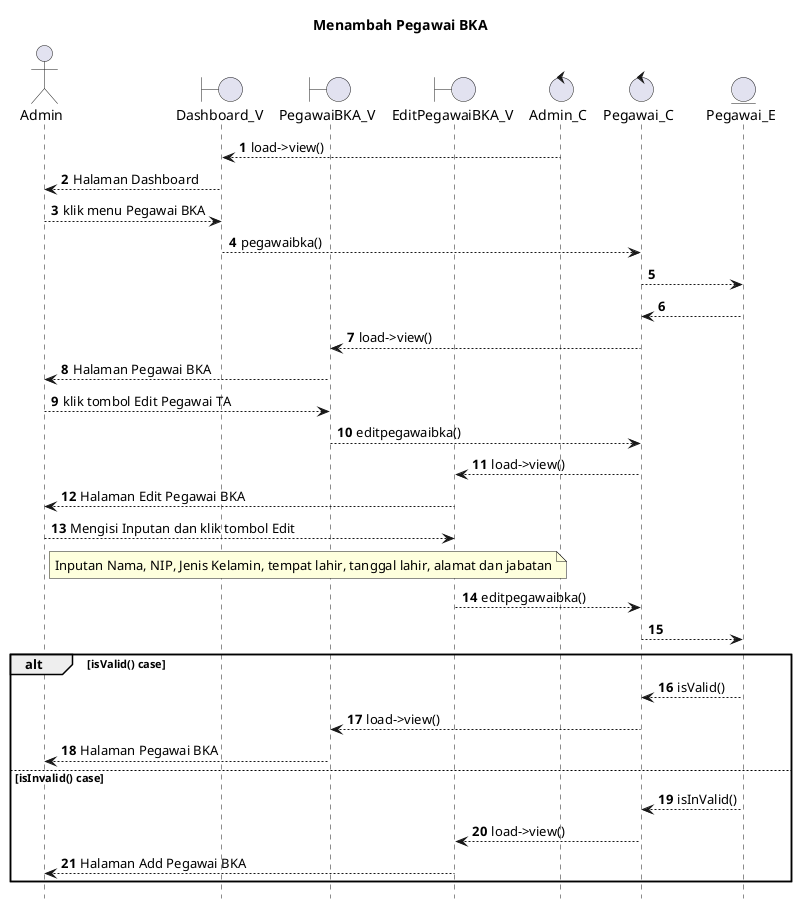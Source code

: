 @startuml

autonumber
hide footbox
title Menambah Pegawai BKA

Actor Admin
boundary Dashboard_V
boundary PegawaiBKA_V
boundary EditPegawaiBKA_V
control Admin_C
control Pegawai_C
Entity Pegawai_E

Admin_C --> Dashboard_V: load->view()
Dashboard_V --> Admin: Halaman Dashboard
Admin --> Dashboard_V: klik menu Pegawai BKA
Dashboard_V --> Pegawai_C: pegawaibka()
Pegawai_C --> Pegawai_E:
    
    Pegawai_E --> Pegawai_C:
    Pegawai_C --> PegawaiBKA_V: load->view()
    PegawaiBKA_V --> Admin: Halaman Pegawai BKA

Admin --> PegawaiBKA_V: klik tombol Edit Pegawai TA
PegawaiBKA_V --> Pegawai_C: editpegawaibka()
Pegawai_C --> EditPegawaiBKA_V: load->view()
EditPegawaiBKA_V --> Admin: Halaman Edit Pegawai BKA

Admin --> EditPegawaiBKA_V: Mengisi Inputan dan klik tombol Edit
    note right of Admin
        Inputan Nama, NIP, Jenis Kelamin, tempat lahir, tanggal lahir, alamat dan jabatan
            end note
EditPegawaiBKA_V --> Pegawai_C: editpegawaibka()
Pegawai_C --> Pegawai_E:

alt isValid() case
    
    Pegawai_E --> Pegawai_C: isValid()
    Pegawai_C --> PegawaiBKA_V: load->view()
    PegawaiBKA_V --> Admin: Halaman Pegawai BKA

else isInvalid() case
    
    Pegawai_E --> Pegawai_C: isInValid()
    Pegawai_C --> EditPegawaiBKA_V: load->view()
    EditPegawaiBKA_V --> Admin: Halaman Add Pegawai BKA

end
@enduml